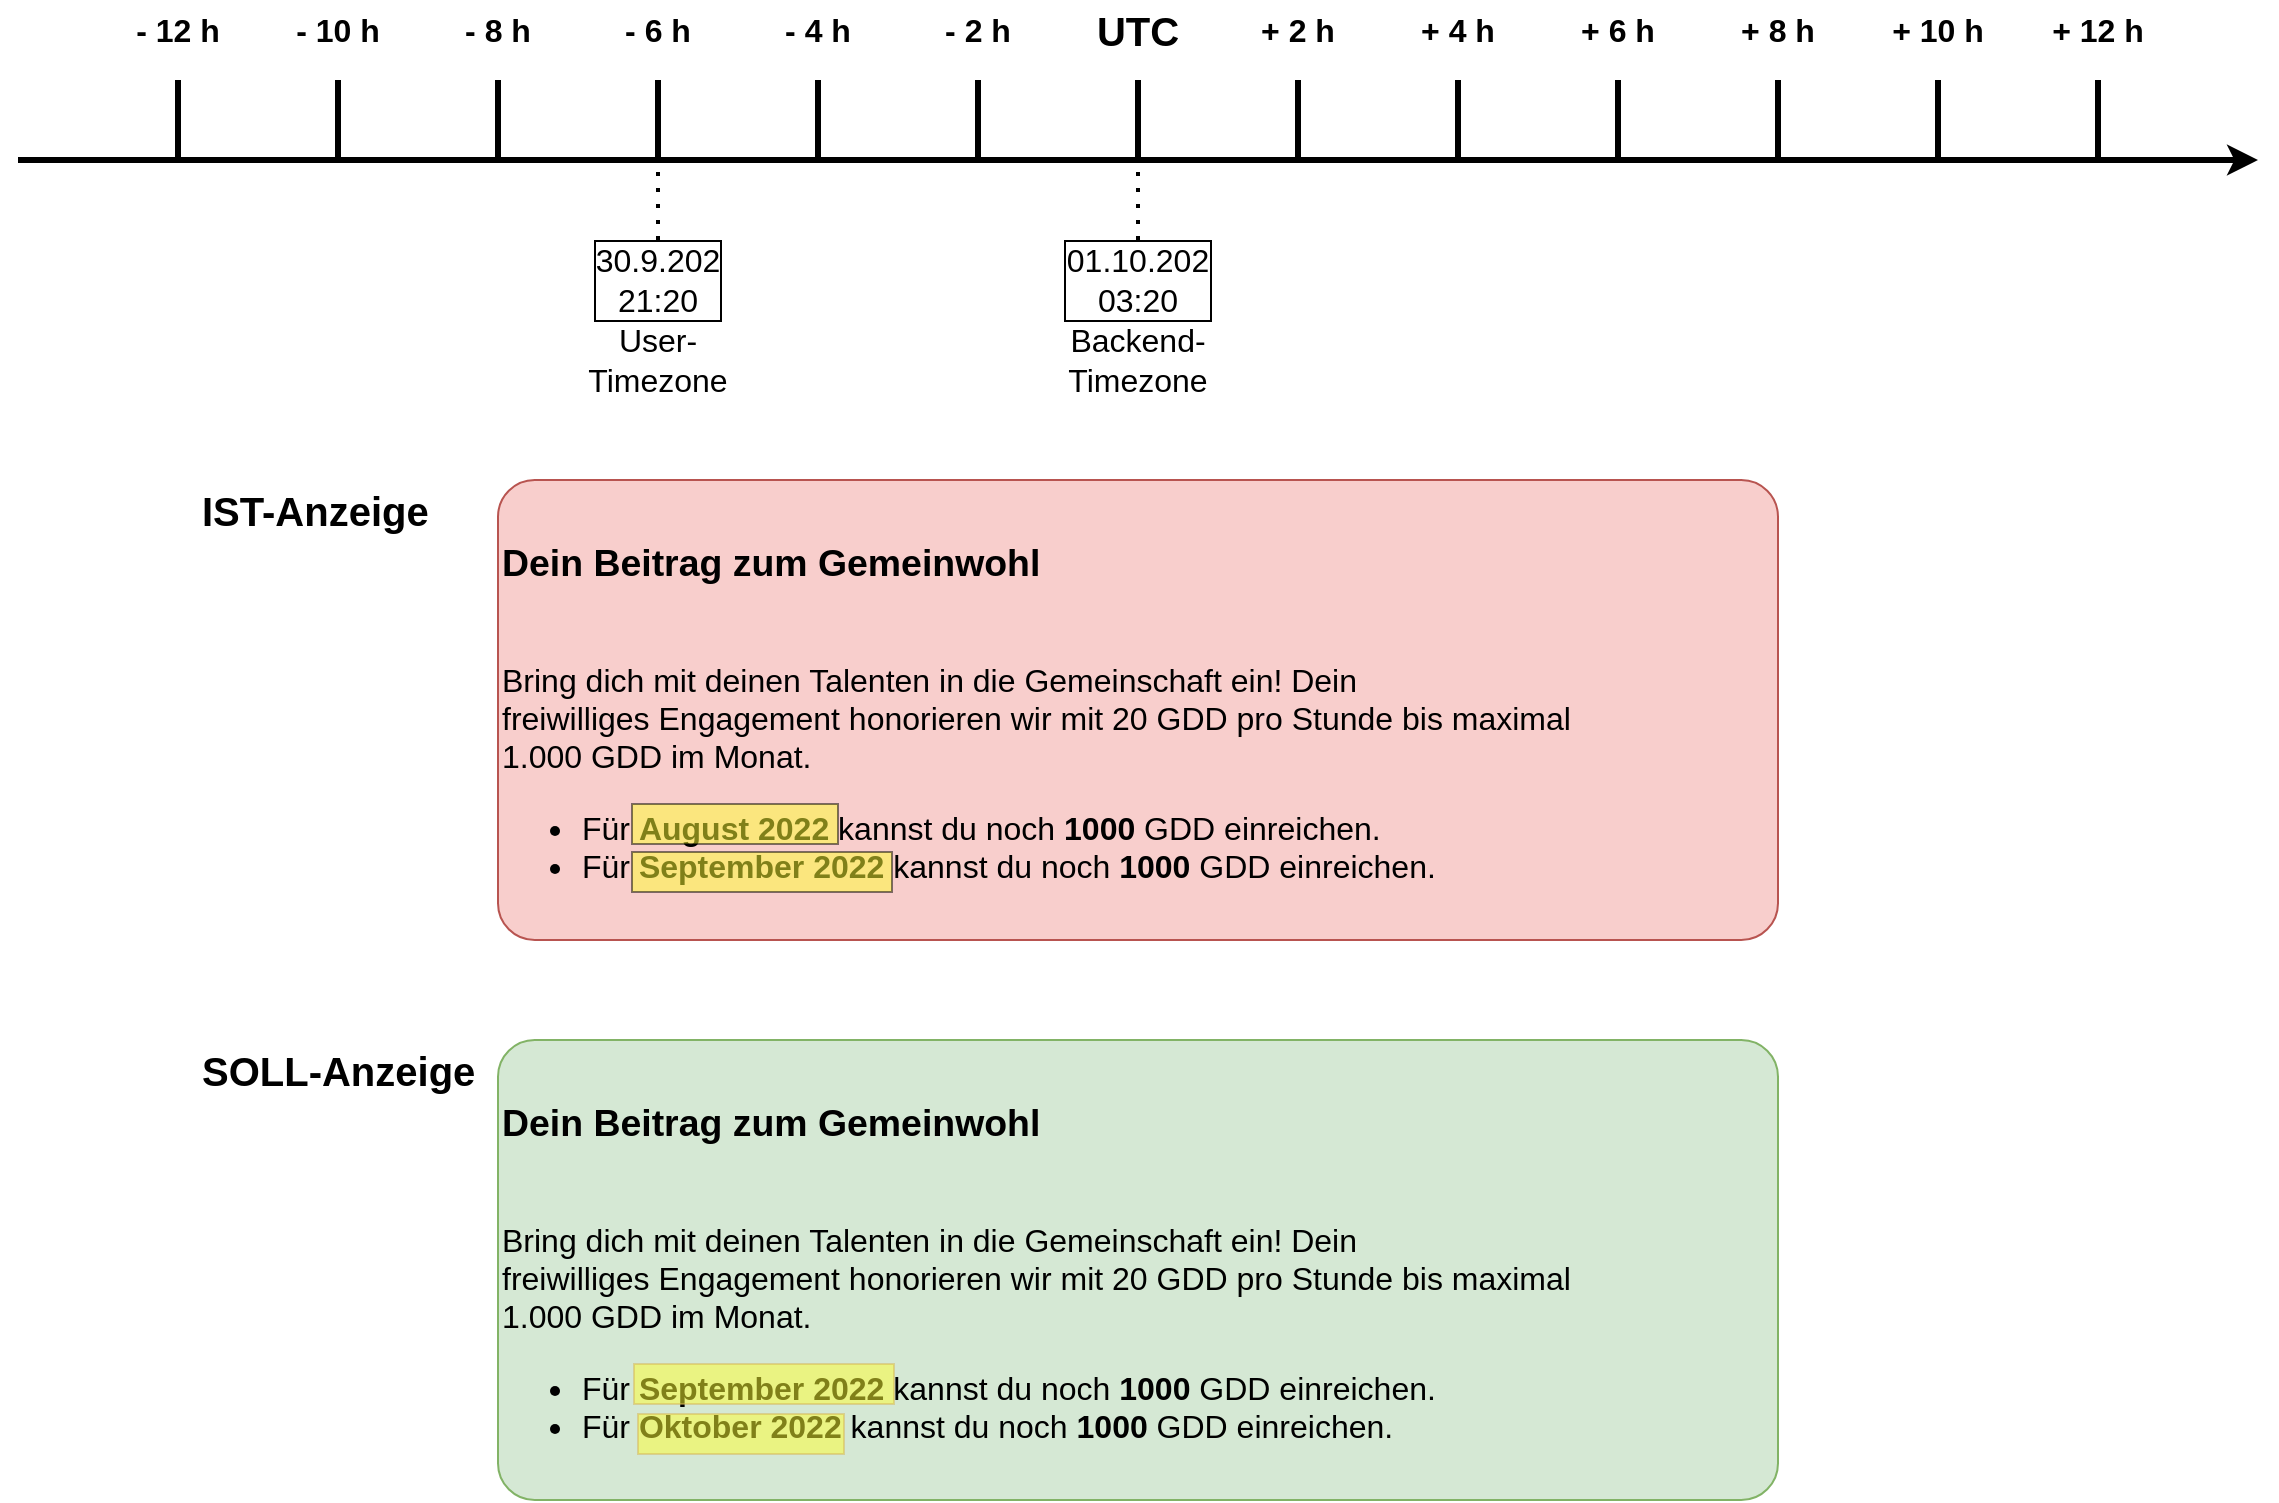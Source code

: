 <mxfile>
    <diagram id="0ciXtUrEmP705NWVv3Zk" name="Seite-1">
        <mxGraphModel dx="1022" dy="800" grid="1" gridSize="10" guides="1" tooltips="1" connect="1" arrows="1" fold="1" page="1" pageScale="1" pageWidth="2336" pageHeight="1654" math="0" shadow="0">
            <root>
                <mxCell id="0"/>
                <mxCell id="1" parent="0"/>
                <mxCell id="2" value="" style="endArrow=classic;html=1;strokeWidth=3;" edge="1" parent="1">
                    <mxGeometry width="50" height="50" relative="1" as="geometry">
                        <mxPoint x="360" y="280" as="sourcePoint"/>
                        <mxPoint x="1480" y="280" as="targetPoint"/>
                    </mxGeometry>
                </mxCell>
                <mxCell id="3" value="" style="endArrow=none;html=1;strokeWidth=3;" edge="1" parent="1">
                    <mxGeometry width="50" height="50" relative="1" as="geometry">
                        <mxPoint x="920" y="240" as="sourcePoint"/>
                        <mxPoint x="920" y="280" as="targetPoint"/>
                    </mxGeometry>
                </mxCell>
                <mxCell id="4" value="UTC" style="text;html=1;strokeColor=none;fillColor=none;align=center;verticalAlign=middle;whiteSpace=wrap;rounded=0;fontSize=20;fontStyle=1" vertex="1" parent="1">
                    <mxGeometry x="890" y="200" width="60" height="30" as="geometry"/>
                </mxCell>
                <mxCell id="5" value="" style="endArrow=none;html=1;strokeWidth=3;" edge="1" parent="1">
                    <mxGeometry width="50" height="50" relative="1" as="geometry">
                        <mxPoint x="840" y="240" as="sourcePoint"/>
                        <mxPoint x="840" y="280" as="targetPoint"/>
                    </mxGeometry>
                </mxCell>
                <mxCell id="6" value="" style="endArrow=none;html=1;strokeWidth=3;" edge="1" parent="1">
                    <mxGeometry width="50" height="50" relative="1" as="geometry">
                        <mxPoint x="760" y="240" as="sourcePoint"/>
                        <mxPoint x="760" y="280" as="targetPoint"/>
                    </mxGeometry>
                </mxCell>
                <mxCell id="7" value="" style="endArrow=none;html=1;strokeWidth=3;" edge="1" parent="1">
                    <mxGeometry width="50" height="50" relative="1" as="geometry">
                        <mxPoint x="680" y="240" as="sourcePoint"/>
                        <mxPoint x="680" y="280" as="targetPoint"/>
                    </mxGeometry>
                </mxCell>
                <mxCell id="8" value="" style="endArrow=none;html=1;strokeWidth=3;" edge="1" parent="1">
                    <mxGeometry width="50" height="50" relative="1" as="geometry">
                        <mxPoint x="600" y="240" as="sourcePoint"/>
                        <mxPoint x="600" y="280" as="targetPoint"/>
                    </mxGeometry>
                </mxCell>
                <mxCell id="9" value="" style="endArrow=none;html=1;strokeWidth=3;" edge="1" parent="1">
                    <mxGeometry width="50" height="50" relative="1" as="geometry">
                        <mxPoint x="520" y="240" as="sourcePoint"/>
                        <mxPoint x="520" y="280" as="targetPoint"/>
                    </mxGeometry>
                </mxCell>
                <mxCell id="10" value="" style="endArrow=none;html=1;strokeWidth=3;" edge="1" parent="1">
                    <mxGeometry width="50" height="50" relative="1" as="geometry">
                        <mxPoint x="440" y="240" as="sourcePoint"/>
                        <mxPoint x="440" y="280" as="targetPoint"/>
                    </mxGeometry>
                </mxCell>
                <mxCell id="11" value="- 2 h" style="text;html=1;strokeColor=none;fillColor=none;align=center;verticalAlign=middle;whiteSpace=wrap;rounded=0;fontSize=16;fontStyle=1" vertex="1" parent="1">
                    <mxGeometry x="810" y="200" width="60" height="30" as="geometry"/>
                </mxCell>
                <mxCell id="12" value="- 4 h" style="text;html=1;strokeColor=none;fillColor=none;align=center;verticalAlign=middle;whiteSpace=wrap;rounded=0;fontSize=16;fontStyle=1" vertex="1" parent="1">
                    <mxGeometry x="730" y="200" width="60" height="30" as="geometry"/>
                </mxCell>
                <mxCell id="13" value="- 6 h" style="text;html=1;strokeColor=none;fillColor=none;align=center;verticalAlign=middle;whiteSpace=wrap;rounded=0;fontSize=16;fontStyle=1" vertex="1" parent="1">
                    <mxGeometry x="650" y="200" width="60" height="30" as="geometry"/>
                </mxCell>
                <mxCell id="14" value="- 8 h" style="text;html=1;strokeColor=none;fillColor=none;align=center;verticalAlign=middle;whiteSpace=wrap;rounded=0;fontSize=16;fontStyle=1" vertex="1" parent="1">
                    <mxGeometry x="570" y="200" width="60" height="30" as="geometry"/>
                </mxCell>
                <mxCell id="15" value="- 10 h" style="text;html=1;strokeColor=none;fillColor=none;align=center;verticalAlign=middle;whiteSpace=wrap;rounded=0;fontSize=16;fontStyle=1" vertex="1" parent="1">
                    <mxGeometry x="490" y="200" width="60" height="30" as="geometry"/>
                </mxCell>
                <mxCell id="16" value="- 12 h" style="text;html=1;strokeColor=none;fillColor=none;align=center;verticalAlign=middle;whiteSpace=wrap;rounded=0;fontSize=16;fontStyle=1" vertex="1" parent="1">
                    <mxGeometry x="410" y="200" width="60" height="30" as="geometry"/>
                </mxCell>
                <mxCell id="17" value="" style="endArrow=none;html=1;strokeWidth=3;" edge="1" parent="1">
                    <mxGeometry width="50" height="50" relative="1" as="geometry">
                        <mxPoint x="1400" y="240" as="sourcePoint"/>
                        <mxPoint x="1400" y="280" as="targetPoint"/>
                    </mxGeometry>
                </mxCell>
                <mxCell id="18" value="" style="endArrow=none;html=1;strokeWidth=3;" edge="1" parent="1">
                    <mxGeometry width="50" height="50" relative="1" as="geometry">
                        <mxPoint x="1320" y="240" as="sourcePoint"/>
                        <mxPoint x="1320" y="280" as="targetPoint"/>
                    </mxGeometry>
                </mxCell>
                <mxCell id="19" value="" style="endArrow=none;html=1;strokeWidth=3;" edge="1" parent="1">
                    <mxGeometry width="50" height="50" relative="1" as="geometry">
                        <mxPoint x="1240" y="240" as="sourcePoint"/>
                        <mxPoint x="1240" y="280" as="targetPoint"/>
                    </mxGeometry>
                </mxCell>
                <mxCell id="20" value="" style="endArrow=none;html=1;strokeWidth=3;" edge="1" parent="1">
                    <mxGeometry width="50" height="50" relative="1" as="geometry">
                        <mxPoint x="1160" y="240" as="sourcePoint"/>
                        <mxPoint x="1160" y="280" as="targetPoint"/>
                    </mxGeometry>
                </mxCell>
                <mxCell id="21" value="" style="endArrow=none;html=1;strokeWidth=3;" edge="1" parent="1">
                    <mxGeometry width="50" height="50" relative="1" as="geometry">
                        <mxPoint x="1080" y="240" as="sourcePoint"/>
                        <mxPoint x="1080" y="280" as="targetPoint"/>
                    </mxGeometry>
                </mxCell>
                <mxCell id="22" value="" style="endArrow=none;html=1;strokeWidth=3;" edge="1" parent="1">
                    <mxGeometry width="50" height="50" relative="1" as="geometry">
                        <mxPoint x="1000" y="240" as="sourcePoint"/>
                        <mxPoint x="1000" y="280" as="targetPoint"/>
                    </mxGeometry>
                </mxCell>
                <mxCell id="23" value="+ 12 h" style="text;html=1;strokeColor=none;fillColor=none;align=center;verticalAlign=middle;whiteSpace=wrap;rounded=0;fontSize=16;fontStyle=1" vertex="1" parent="1">
                    <mxGeometry x="1370" y="200" width="60" height="30" as="geometry"/>
                </mxCell>
                <mxCell id="24" value="+ 10 h" style="text;html=1;strokeColor=none;fillColor=none;align=center;verticalAlign=middle;whiteSpace=wrap;rounded=0;fontSize=16;fontStyle=1" vertex="1" parent="1">
                    <mxGeometry x="1290" y="200" width="60" height="30" as="geometry"/>
                </mxCell>
                <mxCell id="25" value="+ 8 h" style="text;html=1;strokeColor=none;fillColor=none;align=center;verticalAlign=middle;whiteSpace=wrap;rounded=0;fontSize=16;fontStyle=1" vertex="1" parent="1">
                    <mxGeometry x="1210" y="200" width="60" height="30" as="geometry"/>
                </mxCell>
                <mxCell id="26" value="+ 6 h" style="text;html=1;strokeColor=none;fillColor=none;align=center;verticalAlign=middle;whiteSpace=wrap;rounded=0;fontSize=16;fontStyle=1" vertex="1" parent="1">
                    <mxGeometry x="1130" y="200" width="60" height="30" as="geometry"/>
                </mxCell>
                <mxCell id="27" value="+ 4 h" style="text;html=1;strokeColor=none;fillColor=none;align=center;verticalAlign=middle;whiteSpace=wrap;rounded=0;fontSize=16;fontStyle=1" vertex="1" parent="1">
                    <mxGeometry x="1050" y="200" width="60" height="30" as="geometry"/>
                </mxCell>
                <mxCell id="28" value="+ 2 h" style="text;html=1;strokeColor=none;fillColor=none;align=center;verticalAlign=middle;whiteSpace=wrap;rounded=0;fontSize=16;fontStyle=1" vertex="1" parent="1">
                    <mxGeometry x="970" y="200" width="60" height="30" as="geometry"/>
                </mxCell>
                <mxCell id="30" value="" style="endArrow=none;dashed=1;html=1;dashPattern=1 3;strokeWidth=2;fontSize=20;exitX=0.5;exitY=1;exitDx=0;exitDy=0;" edge="1" parent="1" source="29">
                    <mxGeometry width="50" height="50" relative="1" as="geometry">
                        <mxPoint x="920" y="600" as="sourcePoint"/>
                        <mxPoint x="920" y="280" as="targetPoint"/>
                    </mxGeometry>
                </mxCell>
                <mxCell id="29" value="01.10.202&lt;br style=&quot;font-size: 16px&quot;&gt;03:20" style="text;html=1;strokeColor=none;fillColor=none;align=center;verticalAlign=middle;whiteSpace=wrap;rounded=0;fontSize=16;labelBackgroundColor=default;labelBorderColor=default;" vertex="1" parent="1">
                    <mxGeometry x="880" y="320" width="80" height="40" as="geometry"/>
                </mxCell>
                <mxCell id="31" value="" style="endArrow=none;dashed=1;html=1;dashPattern=1 3;strokeWidth=2;fontSize=20;exitX=0.5;exitY=1;exitDx=0;exitDy=0;" edge="1" parent="1" source="32">
                    <mxGeometry width="50" height="50" relative="1" as="geometry">
                        <mxPoint x="680" y="600" as="sourcePoint"/>
                        <mxPoint x="680" y="280" as="targetPoint"/>
                    </mxGeometry>
                </mxCell>
                <mxCell id="32" value="30.9.202&lt;br style=&quot;font-size: 16px&quot;&gt;21:20" style="text;html=1;strokeColor=none;fillColor=none;align=center;verticalAlign=middle;whiteSpace=wrap;rounded=0;fontSize=16;labelBackgroundColor=default;labelBorderColor=default;" vertex="1" parent="1">
                    <mxGeometry x="640" y="320" width="80" height="40" as="geometry"/>
                </mxCell>
                <mxCell id="35" value="User-Timezone" style="text;html=1;strokeColor=none;fillColor=none;align=center;verticalAlign=middle;whiteSpace=wrap;rounded=0;labelBackgroundColor=default;labelBorderColor=none;fontSize=16;" vertex="1" parent="1">
                    <mxGeometry x="640" y="360" width="80" height="40" as="geometry"/>
                </mxCell>
                <mxCell id="36" value="Backend-Timezone" style="text;html=1;strokeColor=none;fillColor=none;align=center;verticalAlign=middle;whiteSpace=wrap;rounded=0;labelBackgroundColor=default;labelBorderColor=none;fontSize=16;" vertex="1" parent="1">
                    <mxGeometry x="880" y="360" width="80" height="40" as="geometry"/>
                </mxCell>
                <mxCell id="37" value="&lt;h3&gt;Dein Beitrag zum Gemeinwohl&lt;/h3&gt;&lt;br&gt;    Bring dich mit deinen Talenten in die Gemeinschaft ein! Dein &lt;br&gt;freiwilliges Engagement honorieren wir mit 20 GDD pro Stunde bis maximal&lt;br&gt; 1.000 GDD im Monat.&lt;br&gt;    &lt;ul class=&quot;my-3&quot;&gt;&lt;li&gt;Für &lt;b&gt;August&amp;nbsp;2022&lt;/b&gt; kannst du noch &lt;b&gt;1000&lt;/b&gt; GDD einreichen.&lt;/li&gt;&lt;li&gt;Für &lt;b&gt;September 2022&lt;/b&gt; kannst du noch &lt;b&gt;1000&lt;/b&gt; GDD einreichen.&lt;/li&gt;&lt;/ul&gt;" style="rounded=1;whiteSpace=wrap;html=1;labelBackgroundColor=none;labelBorderColor=none;fontSize=16;align=left;arcSize=8;fillColor=#f8cecc;strokeColor=#b85450;" vertex="1" parent="1">
                    <mxGeometry x="600" y="440" width="640" height="230" as="geometry"/>
                </mxCell>
                <mxCell id="38" value="&lt;h3&gt;Dein Beitrag zum Gemeinwohl&lt;/h3&gt;&lt;br&gt;    Bring dich mit deinen Talenten in die Gemeinschaft ein! Dein &lt;br&gt;freiwilliges Engagement honorieren wir mit 20 GDD pro Stunde bis maximal&lt;br&gt; 1.000 GDD im Monat.&lt;br&gt;    &lt;ul class=&quot;my-3&quot;&gt;&lt;li&gt;Für&amp;nbsp;&lt;b&gt;&lt;b&gt;September&lt;/b&gt;&amp;nbsp;2022&lt;/b&gt; kannst du noch &lt;b&gt;1000&lt;/b&gt; GDD einreichen.&lt;/li&gt;&lt;li&gt;Für &lt;b&gt;Oktober 2022&lt;/b&gt; kannst du noch &lt;b&gt;1000&lt;/b&gt; GDD einreichen.&lt;/li&gt;&lt;/ul&gt;" style="rounded=1;whiteSpace=wrap;html=1;labelBackgroundColor=none;labelBorderColor=none;fontSize=16;align=left;arcSize=8;fillColor=#d5e8d4;strokeColor=#82b366;" vertex="1" parent="1">
                    <mxGeometry x="600" y="720" width="640" height="230" as="geometry"/>
                </mxCell>
                <mxCell id="39" value="IST-Anzeige" style="text;html=1;strokeColor=none;fillColor=none;align=left;verticalAlign=middle;whiteSpace=wrap;rounded=0;labelBackgroundColor=none;labelBorderColor=none;fontSize=20;fontStyle=1" vertex="1" parent="1">
                    <mxGeometry x="450" y="440" width="150" height="30" as="geometry"/>
                </mxCell>
                <mxCell id="40" value="SOLL-Anzeige" style="text;html=1;strokeColor=none;fillColor=none;align=left;verticalAlign=middle;whiteSpace=wrap;rounded=0;labelBackgroundColor=none;labelBorderColor=none;fontSize=20;fontStyle=1" vertex="1" parent="1">
                    <mxGeometry x="450" y="720" width="150" height="30" as="geometry"/>
                </mxCell>
                <mxCell id="41" value="" style="rounded=0;whiteSpace=wrap;html=1;labelBackgroundColor=none;labelBorderColor=none;fontSize=20;fillColor=#FFFF33;opacity=50;" vertex="1" parent="1">
                    <mxGeometry x="667" y="626" width="130" height="20" as="geometry"/>
                </mxCell>
                <mxCell id="42" value="" style="rounded=0;whiteSpace=wrap;html=1;labelBackgroundColor=none;labelBorderColor=none;fontSize=20;fillColor=#FFFF33;opacity=50;" vertex="1" parent="1">
                    <mxGeometry x="667" y="602" width="103" height="20" as="geometry"/>
                </mxCell>
                <mxCell id="43" value="" style="rounded=0;whiteSpace=wrap;html=1;labelBackgroundColor=none;labelBorderColor=none;fontSize=20;fillColor=#FFFF33;opacity=50;strokeColor=#d6b656;" vertex="1" parent="1">
                    <mxGeometry x="670" y="907" width="103" height="20" as="geometry"/>
                </mxCell>
                <mxCell id="44" value="" style="rounded=0;whiteSpace=wrap;html=1;labelBackgroundColor=none;labelBorderColor=none;fontSize=20;fillColor=#FFFF33;opacity=50;strokeColor=#d6b656;" vertex="1" parent="1">
                    <mxGeometry x="668" y="882" width="130" height="20" as="geometry"/>
                </mxCell>
            </root>
        </mxGraphModel>
    </diagram>
</mxfile>